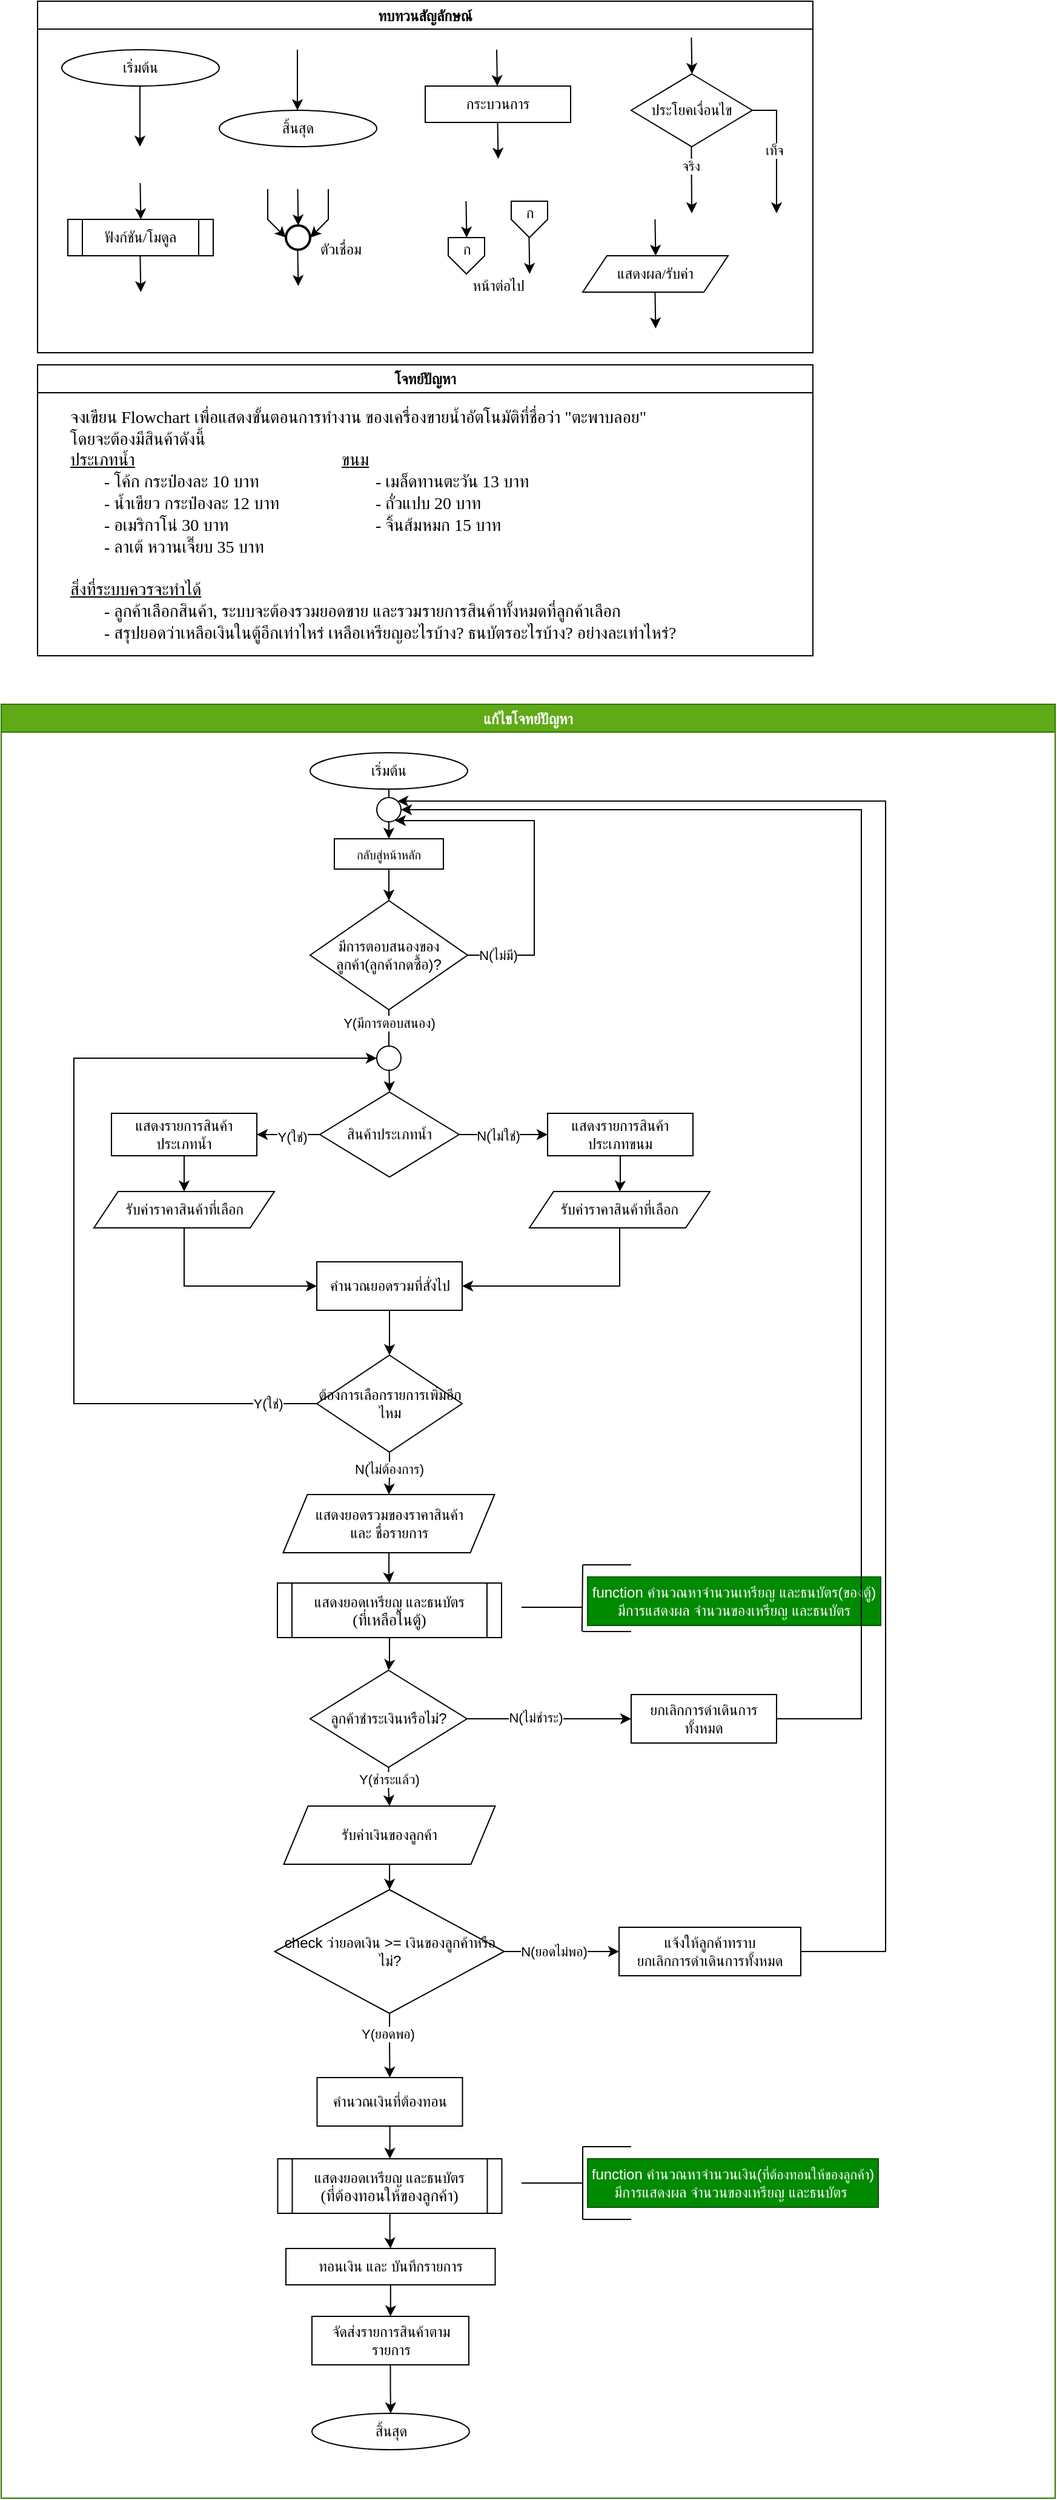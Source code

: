 <mxfile version="27.2.0">
  <diagram id="C5RBs43oDa-KdzZeNtuy" name="Page-1">
    <mxGraphModel dx="2060" dy="683" grid="1" gridSize="10" guides="1" tooltips="1" connect="1" arrows="1" fold="1" page="1" pageScale="1" pageWidth="827" pageHeight="1169" math="0" shadow="0">
      <root>
        <mxCell id="WIyWlLk6GJQsqaUBKTNV-0" />
        <mxCell id="WIyWlLk6GJQsqaUBKTNV-1" parent="WIyWlLk6GJQsqaUBKTNV-0" />
        <mxCell id="M7CGMbNuYNeq0SnUNNgH-6" value="ทบทวนสัญลักษณ์" style="swimlane;fontFamily=Sarabun;fontSource=https%3A%2F%2Ffonts.googleapis.com%2Fcss%3Ffamily%3DSarabun;" parent="WIyWlLk6GJQsqaUBKTNV-1" vertex="1">
          <mxGeometry x="-720" y="20" width="640" height="290" as="geometry" />
        </mxCell>
        <mxCell id="M7CGMbNuYNeq0SnUNNgH-2" value="&lt;font data-font-src=&quot;https://fonts.googleapis.com/css?family=Sarabun&quot; face=&quot;Sarabun&quot;&gt;เริ่มต้น&lt;/font&gt;" style="ellipse;whiteSpace=wrap;html=1;" parent="M7CGMbNuYNeq0SnUNNgH-6" vertex="1">
          <mxGeometry x="20" y="40" width="130" height="30" as="geometry" />
        </mxCell>
        <mxCell id="M7CGMbNuYNeq0SnUNNgH-5" value="" style="endArrow=classic;html=1;rounded=0;" parent="M7CGMbNuYNeq0SnUNNgH-6" edge="1">
          <mxGeometry width="50" height="50" relative="1" as="geometry">
            <mxPoint x="84.5" y="70" as="sourcePoint" />
            <mxPoint x="84.5" y="120" as="targetPoint" />
          </mxGeometry>
        </mxCell>
        <mxCell id="M7CGMbNuYNeq0SnUNNgH-3" value="&lt;font face=&quot;Sarabun&quot;&gt;สิ้นสุด&lt;/font&gt;" style="ellipse;whiteSpace=wrap;html=1;" parent="M7CGMbNuYNeq0SnUNNgH-6" vertex="1">
          <mxGeometry x="150" y="90" width="130" height="30" as="geometry" />
        </mxCell>
        <mxCell id="M7CGMbNuYNeq0SnUNNgH-4" value="" style="endArrow=classic;html=1;rounded=0;" parent="M7CGMbNuYNeq0SnUNNgH-6" edge="1">
          <mxGeometry width="50" height="50" relative="1" as="geometry">
            <mxPoint x="214.5" y="40" as="sourcePoint" />
            <mxPoint x="214.5" y="90" as="targetPoint" />
          </mxGeometry>
        </mxCell>
        <mxCell id="mvioNwK95yMqdUQ73LqQ-0" value="กระบวนการ" style="rounded=0;whiteSpace=wrap;html=1;fontFamily=Sarabun;fontSource=https%3A%2F%2Ffonts.googleapis.com%2Fcss%3Ffamily%3DSarabun;" parent="M7CGMbNuYNeq0SnUNNgH-6" vertex="1">
          <mxGeometry x="320" y="70" width="120" height="30" as="geometry" />
        </mxCell>
        <mxCell id="mvioNwK95yMqdUQ73LqQ-1" value="" style="endArrow=classic;html=1;rounded=0;" parent="M7CGMbNuYNeq0SnUNNgH-6" edge="1">
          <mxGeometry width="50" height="50" relative="1" as="geometry">
            <mxPoint x="379" y="40" as="sourcePoint" />
            <mxPoint x="379.5" y="70" as="targetPoint" />
          </mxGeometry>
        </mxCell>
        <mxCell id="mvioNwK95yMqdUQ73LqQ-2" value="" style="endArrow=classic;html=1;rounded=0;" parent="M7CGMbNuYNeq0SnUNNgH-6" edge="1">
          <mxGeometry width="50" height="50" relative="1" as="geometry">
            <mxPoint x="379.75" y="100" as="sourcePoint" />
            <mxPoint x="380.25" y="130" as="targetPoint" />
          </mxGeometry>
        </mxCell>
        <mxCell id="mvioNwK95yMqdUQ73LqQ-3" value="ประโยคเงื่อนไข" style="rhombus;whiteSpace=wrap;html=1;fontFamily=Sarabun;fontSource=https%3A%2F%2Ffonts.googleapis.com%2Fcss%3Ffamily%3DSarabun;" parent="M7CGMbNuYNeq0SnUNNgH-6" vertex="1">
          <mxGeometry x="490" y="60" width="100" height="60" as="geometry" />
        </mxCell>
        <mxCell id="mvioNwK95yMqdUQ73LqQ-4" value="" style="endArrow=classic;html=1;rounded=0;" parent="M7CGMbNuYNeq0SnUNNgH-6" edge="1">
          <mxGeometry width="50" height="50" relative="1" as="geometry">
            <mxPoint x="539.71" y="30" as="sourcePoint" />
            <mxPoint x="540.21" y="60" as="targetPoint" />
          </mxGeometry>
        </mxCell>
        <mxCell id="mvioNwK95yMqdUQ73LqQ-5" value="" style="endArrow=classic;html=1;rounded=0;" parent="M7CGMbNuYNeq0SnUNNgH-6" edge="1">
          <mxGeometry width="50" height="50" relative="1" as="geometry">
            <mxPoint x="539.71" y="120" as="sourcePoint" />
            <mxPoint x="540" y="175" as="targetPoint" />
          </mxGeometry>
        </mxCell>
        <mxCell id="mvioNwK95yMqdUQ73LqQ-7" value="จริง" style="edgeLabel;html=1;align=center;verticalAlign=middle;resizable=0;points=[];fontFamily=Sarabun;fontSource=https%3A%2F%2Ffonts.googleapis.com%2Fcss%3Ffamily%3DSarabun;" parent="mvioNwK95yMqdUQ73LqQ-5" vertex="1" connectable="0">
          <mxGeometry x="-0.414" y="-1" relative="1" as="geometry">
            <mxPoint as="offset" />
          </mxGeometry>
        </mxCell>
        <mxCell id="mvioNwK95yMqdUQ73LqQ-6" value="" style="endArrow=classic;html=1;rounded=0;exitX=1;exitY=0.5;exitDx=0;exitDy=0;" parent="M7CGMbNuYNeq0SnUNNgH-6" source="mvioNwK95yMqdUQ73LqQ-3" edge="1">
          <mxGeometry width="50" height="50" relative="1" as="geometry">
            <mxPoint x="620" y="95" as="sourcePoint" />
            <mxPoint x="610" y="175" as="targetPoint" />
            <Array as="points">
              <mxPoint x="610" y="90" />
            </Array>
          </mxGeometry>
        </mxCell>
        <mxCell id="mvioNwK95yMqdUQ73LqQ-8" value="&lt;font data-font-src=&quot;https://fonts.googleapis.com/css?family=Sarabun&quot; face=&quot;Sarabun&quot;&gt;เท็จ&lt;/font&gt;" style="edgeLabel;html=1;align=center;verticalAlign=middle;resizable=0;points=[];" parent="mvioNwK95yMqdUQ73LqQ-6" vertex="1" connectable="0">
          <mxGeometry x="-0.002" y="-2" relative="1" as="geometry">
            <mxPoint as="offset" />
          </mxGeometry>
        </mxCell>
        <mxCell id="mvioNwK95yMqdUQ73LqQ-9" value="&lt;font data-font-src=&quot;https://fonts.googleapis.com/css?family=Sarabun&quot; face=&quot;Sarabun&quot;&gt;ฟังก์ชัน/โมดูล&lt;/font&gt;" style="shape=process;whiteSpace=wrap;html=1;backgroundOutline=1;" parent="M7CGMbNuYNeq0SnUNNgH-6" vertex="1">
          <mxGeometry x="25" y="180" width="120" height="30" as="geometry" />
        </mxCell>
        <mxCell id="mvioNwK95yMqdUQ73LqQ-11" value="" style="endArrow=classic;html=1;rounded=0;" parent="M7CGMbNuYNeq0SnUNNgH-6" edge="1">
          <mxGeometry width="50" height="50" relative="1" as="geometry">
            <mxPoint x="84.71" y="150" as="sourcePoint" />
            <mxPoint x="85.21" y="180" as="targetPoint" />
          </mxGeometry>
        </mxCell>
        <mxCell id="mvioNwK95yMqdUQ73LqQ-12" value="" style="endArrow=classic;html=1;rounded=0;" parent="M7CGMbNuYNeq0SnUNNgH-6" edge="1">
          <mxGeometry width="50" height="50" relative="1" as="geometry">
            <mxPoint x="84.71" y="210" as="sourcePoint" />
            <mxPoint x="85.21" y="240" as="targetPoint" />
          </mxGeometry>
        </mxCell>
        <mxCell id="mvioNwK95yMqdUQ73LqQ-13" value="" style="strokeWidth=2;html=1;shape=mxgraph.flowchart.start_2;whiteSpace=wrap;" parent="M7CGMbNuYNeq0SnUNNgH-6" vertex="1">
          <mxGeometry x="205" y="185" width="20" height="20" as="geometry" />
        </mxCell>
        <mxCell id="mvioNwK95yMqdUQ73LqQ-16" value="" style="endArrow=classic;html=1;rounded=0;" parent="M7CGMbNuYNeq0SnUNNgH-6" edge="1">
          <mxGeometry width="50" height="50" relative="1" as="geometry">
            <mxPoint x="214.71" y="155" as="sourcePoint" />
            <mxPoint x="215.21" y="185" as="targetPoint" />
          </mxGeometry>
        </mxCell>
        <mxCell id="mvioNwK95yMqdUQ73LqQ-17" value="" style="endArrow=classic;html=1;rounded=0;entryX=0;entryY=0.5;entryDx=0;entryDy=0;entryPerimeter=0;" parent="M7CGMbNuYNeq0SnUNNgH-6" target="mvioNwK95yMqdUQ73LqQ-13" edge="1">
          <mxGeometry width="50" height="50" relative="1" as="geometry">
            <mxPoint x="190.0" y="155" as="sourcePoint" />
            <mxPoint x="190.5" y="185" as="targetPoint" />
            <Array as="points">
              <mxPoint x="190" y="180" />
            </Array>
          </mxGeometry>
        </mxCell>
        <mxCell id="mvioNwK95yMqdUQ73LqQ-18" value="" style="endArrow=classic;html=1;rounded=0;entryX=1;entryY=0.5;entryDx=0;entryDy=0;entryPerimeter=0;" parent="M7CGMbNuYNeq0SnUNNgH-6" target="mvioNwK95yMqdUQ73LqQ-13" edge="1">
          <mxGeometry width="50" height="50" relative="1" as="geometry">
            <mxPoint x="240.0" y="155" as="sourcePoint" />
            <mxPoint x="240.5" y="185" as="targetPoint" />
            <Array as="points">
              <mxPoint x="240" y="180" />
            </Array>
          </mxGeometry>
        </mxCell>
        <mxCell id="mvioNwK95yMqdUQ73LqQ-19" value="" style="endArrow=classic;html=1;rounded=0;" parent="M7CGMbNuYNeq0SnUNNgH-6" edge="1">
          <mxGeometry width="50" height="50" relative="1" as="geometry">
            <mxPoint x="214.71" y="205" as="sourcePoint" />
            <mxPoint x="215.21" y="235" as="targetPoint" />
          </mxGeometry>
        </mxCell>
        <mxCell id="mvioNwK95yMqdUQ73LqQ-20" value="&lt;font data-font-src=&quot;https://fonts.googleapis.com/css?family=Sarabun&quot; face=&quot;Sarabun&quot;&gt;ตัวเชื่อม&lt;/font&gt;" style="text;html=1;align=center;verticalAlign=middle;resizable=0;points=[];autosize=1;strokeColor=none;fillColor=none;" parent="M7CGMbNuYNeq0SnUNNgH-6" vertex="1">
          <mxGeometry x="220" y="190" width="60" height="30" as="geometry" />
        </mxCell>
        <mxCell id="mvioNwK95yMqdUQ73LqQ-25" value="" style="endArrow=classic;html=1;rounded=0;" parent="M7CGMbNuYNeq0SnUNNgH-6" edge="1">
          <mxGeometry width="50" height="50" relative="1" as="geometry">
            <mxPoint x="353.71" y="165" as="sourcePoint" />
            <mxPoint x="354.21" y="195" as="targetPoint" />
          </mxGeometry>
        </mxCell>
        <mxCell id="mvioNwK95yMqdUQ73LqQ-21" value="" style="verticalLabelPosition=bottom;verticalAlign=top;html=1;shape=offPageConnector;rounded=0;size=0.5;" parent="M7CGMbNuYNeq0SnUNNgH-6" vertex="1">
          <mxGeometry x="339" y="195" width="30" height="30" as="geometry" />
        </mxCell>
        <mxCell id="mvioNwK95yMqdUQ73LqQ-26" value="" style="endArrow=classic;html=1;rounded=0;" parent="M7CGMbNuYNeq0SnUNNgH-6" edge="1">
          <mxGeometry width="50" height="50" relative="1" as="geometry">
            <mxPoint x="405.71" y="195" as="sourcePoint" />
            <mxPoint x="406.21" y="225" as="targetPoint" />
          </mxGeometry>
        </mxCell>
        <mxCell id="mvioNwK95yMqdUQ73LqQ-27" value="" style="verticalLabelPosition=bottom;verticalAlign=top;html=1;shape=offPageConnector;rounded=0;size=0.5;" parent="M7CGMbNuYNeq0SnUNNgH-6" vertex="1">
          <mxGeometry x="391" y="165" width="30" height="30" as="geometry" />
        </mxCell>
        <mxCell id="mvioNwK95yMqdUQ73LqQ-28" value="หน้าต่อไป" style="text;html=1;align=center;verticalAlign=middle;resizable=0;points=[];autosize=1;strokeColor=none;fillColor=none;fontFamily=Sarabun;fontSource=https%3A%2F%2Ffonts.googleapis.com%2Fcss%3Ffamily%3DSarabun;" parent="M7CGMbNuYNeq0SnUNNgH-6" vertex="1">
          <mxGeometry x="345" y="220" width="70" height="30" as="geometry" />
        </mxCell>
        <mxCell id="mvioNwK95yMqdUQ73LqQ-29" value="ก" style="text;html=1;align=center;verticalAlign=middle;resizable=0;points=[];autosize=1;strokeColor=none;fillColor=none;fontFamily=Sarabun;fontSource=https%3A%2F%2Ffonts.googleapis.com%2Fcss%3Ffamily%3DSarabun;" parent="M7CGMbNuYNeq0SnUNNgH-6" vertex="1">
          <mxGeometry x="339" y="190" width="30" height="30" as="geometry" />
        </mxCell>
        <mxCell id="mvioNwK95yMqdUQ73LqQ-30" value="ก" style="text;html=1;align=center;verticalAlign=middle;resizable=0;points=[];autosize=1;strokeColor=none;fillColor=none;fontFamily=Sarabun;fontSource=https%3A%2F%2Ffonts.googleapis.com%2Fcss%3Ffamily%3DSarabun;" parent="M7CGMbNuYNeq0SnUNNgH-6" vertex="1">
          <mxGeometry x="391" y="160" width="30" height="30" as="geometry" />
        </mxCell>
        <mxCell id="mvioNwK95yMqdUQ73LqQ-32" value="แสดงผล/รับค่า" style="shape=parallelogram;perimeter=parallelogramPerimeter;whiteSpace=wrap;html=1;fixedSize=1;fontFamily=Sarabun;fontSource=https%3A%2F%2Ffonts.googleapis.com%2Fcss%3Ffamily%3DSarabun;" parent="M7CGMbNuYNeq0SnUNNgH-6" vertex="1">
          <mxGeometry x="450" y="210" width="120" height="30" as="geometry" />
        </mxCell>
        <mxCell id="mvioNwK95yMqdUQ73LqQ-33" value="" style="endArrow=classic;html=1;rounded=0;" parent="M7CGMbNuYNeq0SnUNNgH-6" edge="1">
          <mxGeometry width="50" height="50" relative="1" as="geometry">
            <mxPoint x="509.71" y="180" as="sourcePoint" />
            <mxPoint x="510.21" y="210" as="targetPoint" />
          </mxGeometry>
        </mxCell>
        <mxCell id="mvioNwK95yMqdUQ73LqQ-34" value="" style="endArrow=classic;html=1;rounded=0;" parent="M7CGMbNuYNeq0SnUNNgH-6" edge="1">
          <mxGeometry width="50" height="50" relative="1" as="geometry">
            <mxPoint x="509.71" y="240" as="sourcePoint" />
            <mxPoint x="510.21" y="270" as="targetPoint" />
          </mxGeometry>
        </mxCell>
        <mxCell id="mvioNwK95yMqdUQ73LqQ-36" value="แก้ไขโจทย์ปัญหา" style="swimlane;fontFamily=Sarabun;fontSource=https%3A%2F%2Ffonts.googleapis.com%2Fcss%3Ffamily%3DSarabun;fillColor=#60a917;fontColor=#ffffff;strokeColor=#2D7600;" parent="WIyWlLk6GJQsqaUBKTNV-1" vertex="1">
          <mxGeometry x="-750" y="600" width="870" height="1480" as="geometry" />
        </mxCell>
        <mxCell id="K2V_airpF5OzPuWJYtam-1" value="" style="edgeStyle=orthogonalEdgeStyle;rounded=0;orthogonalLoop=1;jettySize=auto;html=1;" edge="1" parent="mvioNwK95yMqdUQ73LqQ-36" source="mvioNwK95yMqdUQ73LqQ-35" target="K2V_airpF5OzPuWJYtam-0">
          <mxGeometry relative="1" as="geometry" />
        </mxCell>
        <mxCell id="mvioNwK95yMqdUQ73LqQ-35" value="&lt;font data-font-src=&quot;https://fonts.googleapis.com/css?family=Sarabun&quot; face=&quot;Sarabun&quot;&gt;เริ่มต้น&lt;/font&gt;" style="ellipse;whiteSpace=wrap;html=1;" parent="mvioNwK95yMqdUQ73LqQ-36" vertex="1">
          <mxGeometry x="255" y="40" width="130" height="30" as="geometry" />
        </mxCell>
        <mxCell id="mvioNwK95yMqdUQ73LqQ-69" value="&lt;font face=&quot;Sarabun&quot;&gt;สิ้นสุด&lt;/font&gt;" style="ellipse;whiteSpace=wrap;html=1;" parent="mvioNwK95yMqdUQ73LqQ-36" vertex="1">
          <mxGeometry x="256.5" y="1410" width="130" height="30" as="geometry" />
        </mxCell>
        <mxCell id="K2V_airpF5OzPuWJYtam-5" value="" style="edgeStyle=orthogonalEdgeStyle;rounded=0;orthogonalLoop=1;jettySize=auto;html=1;" edge="1" parent="mvioNwK95yMqdUQ73LqQ-36" source="K2V_airpF5OzPuWJYtam-0" target="K2V_airpF5OzPuWJYtam-4">
          <mxGeometry relative="1" as="geometry" />
        </mxCell>
        <mxCell id="K2V_airpF5OzPuWJYtam-0" value="&lt;font size=&quot;1&quot;&gt;กลับสู่หน้าหลัก&lt;/font&gt;" style="whiteSpace=wrap;html=1;" vertex="1" parent="mvioNwK95yMqdUQ73LqQ-36">
          <mxGeometry x="275" y="111" width="90" height="25" as="geometry" />
        </mxCell>
        <mxCell id="K2V_airpF5OzPuWJYtam-2" value="" style="ellipse;whiteSpace=wrap;html=1;aspect=fixed;" vertex="1" parent="mvioNwK95yMqdUQ73LqQ-36">
          <mxGeometry x="310" y="77" width="20" height="20" as="geometry" />
        </mxCell>
        <mxCell id="K2V_airpF5OzPuWJYtam-6" style="edgeStyle=orthogonalEdgeStyle;rounded=0;orthogonalLoop=1;jettySize=auto;html=1;entryX=0.75;entryY=0.95;entryDx=0;entryDy=0;entryPerimeter=0;" edge="1" parent="mvioNwK95yMqdUQ73LqQ-36" source="K2V_airpF5OzPuWJYtam-4" target="K2V_airpF5OzPuWJYtam-2">
          <mxGeometry relative="1" as="geometry">
            <mxPoint x="330" y="90" as="targetPoint" />
            <Array as="points">
              <mxPoint x="440" y="207" />
              <mxPoint x="440" y="96" />
            </Array>
          </mxGeometry>
        </mxCell>
        <mxCell id="K2V_airpF5OzPuWJYtam-7" value="N(ไม่มี)" style="edgeLabel;html=1;align=center;verticalAlign=middle;resizable=0;points=[];" vertex="1" connectable="0" parent="K2V_airpF5OzPuWJYtam-6">
          <mxGeometry x="-0.853" relative="1" as="geometry">
            <mxPoint x="4" as="offset" />
          </mxGeometry>
        </mxCell>
        <mxCell id="K2V_airpF5OzPuWJYtam-9" value="" style="edgeStyle=orthogonalEdgeStyle;rounded=0;orthogonalLoop=1;jettySize=auto;html=1;" edge="1" parent="mvioNwK95yMqdUQ73LqQ-36" source="K2V_airpF5OzPuWJYtam-4" target="K2V_airpF5OzPuWJYtam-8">
          <mxGeometry relative="1" as="geometry" />
        </mxCell>
        <mxCell id="K2V_airpF5OzPuWJYtam-11" value="Y(มีการตอบสนอง)" style="edgeLabel;html=1;align=center;verticalAlign=middle;resizable=0;points=[];" vertex="1" connectable="0" parent="K2V_airpF5OzPuWJYtam-9">
          <mxGeometry x="-0.683" relative="1" as="geometry">
            <mxPoint as="offset" />
          </mxGeometry>
        </mxCell>
        <mxCell id="K2V_airpF5OzPuWJYtam-4" value="มีการตอบสนองของลูกค้า(ลูกค้ากดซื้อ)?" style="rhombus;whiteSpace=wrap;html=1;" vertex="1" parent="mvioNwK95yMqdUQ73LqQ-36">
          <mxGeometry x="255" y="162" width="130" height="90" as="geometry" />
        </mxCell>
        <mxCell id="K2V_airpF5OzPuWJYtam-13" value="" style="edgeStyle=orthogonalEdgeStyle;rounded=0;orthogonalLoop=1;jettySize=auto;html=1;" edge="1" parent="mvioNwK95yMqdUQ73LqQ-36" source="K2V_airpF5OzPuWJYtam-8" target="K2V_airpF5OzPuWJYtam-12">
          <mxGeometry relative="1" as="geometry" />
        </mxCell>
        <mxCell id="K2V_airpF5OzPuWJYtam-14" value="N(ไม่ใช่)" style="edgeLabel;html=1;align=center;verticalAlign=middle;resizable=0;points=[];" vertex="1" connectable="0" parent="K2V_airpF5OzPuWJYtam-13">
          <mxGeometry x="-0.125" y="-1" relative="1" as="geometry">
            <mxPoint as="offset" />
          </mxGeometry>
        </mxCell>
        <mxCell id="K2V_airpF5OzPuWJYtam-16" value="" style="edgeStyle=orthogonalEdgeStyle;rounded=0;orthogonalLoop=1;jettySize=auto;html=1;" edge="1" parent="mvioNwK95yMqdUQ73LqQ-36" source="K2V_airpF5OzPuWJYtam-8" target="K2V_airpF5OzPuWJYtam-15">
          <mxGeometry relative="1" as="geometry" />
        </mxCell>
        <mxCell id="K2V_airpF5OzPuWJYtam-17" value="Y(ใช่)" style="edgeLabel;html=1;align=center;verticalAlign=middle;resizable=0;points=[];" vertex="1" connectable="0" parent="K2V_airpF5OzPuWJYtam-16">
          <mxGeometry x="-0.095" y="2" relative="1" as="geometry">
            <mxPoint as="offset" />
          </mxGeometry>
        </mxCell>
        <mxCell id="K2V_airpF5OzPuWJYtam-8" value="สินค้าประเภทน้ำ" style="rhombus;whiteSpace=wrap;html=1;" vertex="1" parent="mvioNwK95yMqdUQ73LqQ-36">
          <mxGeometry x="263" y="320" width="115" height="70" as="geometry" />
        </mxCell>
        <mxCell id="K2V_airpF5OzPuWJYtam-10" value="" style="ellipse;whiteSpace=wrap;html=1;aspect=fixed;" vertex="1" parent="mvioNwK95yMqdUQ73LqQ-36">
          <mxGeometry x="310" y="282" width="20" height="20" as="geometry" />
        </mxCell>
        <mxCell id="K2V_airpF5OzPuWJYtam-19" value="" style="edgeStyle=orthogonalEdgeStyle;rounded=0;orthogonalLoop=1;jettySize=auto;html=1;" edge="1" parent="mvioNwK95yMqdUQ73LqQ-36" source="K2V_airpF5OzPuWJYtam-12" target="K2V_airpF5OzPuWJYtam-18">
          <mxGeometry relative="1" as="geometry" />
        </mxCell>
        <mxCell id="K2V_airpF5OzPuWJYtam-12" value="แสดงรายการสินค้า&lt;div&gt;ประเภทขนม&lt;/div&gt;" style="whiteSpace=wrap;html=1;" vertex="1" parent="mvioNwK95yMqdUQ73LqQ-36">
          <mxGeometry x="451" y="337.5" width="120" height="35" as="geometry" />
        </mxCell>
        <mxCell id="K2V_airpF5OzPuWJYtam-21" value="" style="edgeStyle=orthogonalEdgeStyle;rounded=0;orthogonalLoop=1;jettySize=auto;html=1;" edge="1" parent="mvioNwK95yMqdUQ73LqQ-36" source="K2V_airpF5OzPuWJYtam-15" target="K2V_airpF5OzPuWJYtam-20">
          <mxGeometry relative="1" as="geometry" />
        </mxCell>
        <mxCell id="K2V_airpF5OzPuWJYtam-15" value="แสดงรายการสินค้า&lt;div&gt;ประเภทน้ำ&lt;/div&gt;" style="whiteSpace=wrap;html=1;" vertex="1" parent="mvioNwK95yMqdUQ73LqQ-36">
          <mxGeometry x="91" y="337.5" width="120" height="35" as="geometry" />
        </mxCell>
        <mxCell id="K2V_airpF5OzPuWJYtam-24" style="edgeStyle=orthogonalEdgeStyle;rounded=0;orthogonalLoop=1;jettySize=auto;html=1;entryX=1;entryY=0.5;entryDx=0;entryDy=0;" edge="1" parent="mvioNwK95yMqdUQ73LqQ-36" source="K2V_airpF5OzPuWJYtam-18" target="K2V_airpF5OzPuWJYtam-22">
          <mxGeometry relative="1" as="geometry">
            <Array as="points">
              <mxPoint x="511" y="480" />
            </Array>
          </mxGeometry>
        </mxCell>
        <mxCell id="K2V_airpF5OzPuWJYtam-18" value="รับค่าราคาสินค้าที่เลือก" style="shape=parallelogram;perimeter=parallelogramPerimeter;whiteSpace=wrap;html=1;fixedSize=1;" vertex="1" parent="mvioNwK95yMqdUQ73LqQ-36">
          <mxGeometry x="436" y="402" width="149" height="30" as="geometry" />
        </mxCell>
        <mxCell id="K2V_airpF5OzPuWJYtam-23" style="edgeStyle=orthogonalEdgeStyle;rounded=0;orthogonalLoop=1;jettySize=auto;html=1;entryX=0;entryY=0.5;entryDx=0;entryDy=0;" edge="1" parent="mvioNwK95yMqdUQ73LqQ-36" source="K2V_airpF5OzPuWJYtam-20" target="K2V_airpF5OzPuWJYtam-22">
          <mxGeometry relative="1" as="geometry">
            <Array as="points">
              <mxPoint x="151" y="480" />
            </Array>
          </mxGeometry>
        </mxCell>
        <mxCell id="K2V_airpF5OzPuWJYtam-20" value="รับค่าราคาสินค้าที่เลือก" style="shape=parallelogram;perimeter=parallelogramPerimeter;whiteSpace=wrap;html=1;fixedSize=1;" vertex="1" parent="mvioNwK95yMqdUQ73LqQ-36">
          <mxGeometry x="76.5" y="402" width="149" height="30" as="geometry" />
        </mxCell>
        <mxCell id="K2V_airpF5OzPuWJYtam-26" value="" style="edgeStyle=orthogonalEdgeStyle;rounded=0;orthogonalLoop=1;jettySize=auto;html=1;" edge="1" parent="mvioNwK95yMqdUQ73LqQ-36" source="K2V_airpF5OzPuWJYtam-22" target="K2V_airpF5OzPuWJYtam-25">
          <mxGeometry relative="1" as="geometry" />
        </mxCell>
        <mxCell id="K2V_airpF5OzPuWJYtam-22" value="คำนวณยอดรวมที่สั่งไป" style="rounded=0;whiteSpace=wrap;html=1;" vertex="1" parent="mvioNwK95yMqdUQ73LqQ-36">
          <mxGeometry x="260.5" y="460" width="120" height="40" as="geometry" />
        </mxCell>
        <mxCell id="K2V_airpF5OzPuWJYtam-27" style="edgeStyle=orthogonalEdgeStyle;rounded=0;orthogonalLoop=1;jettySize=auto;html=1;entryX=1;entryY=0.5;entryDx=0;entryDy=0;exitX=0;exitY=0.5;exitDx=0;exitDy=0;" edge="1" parent="mvioNwK95yMqdUQ73LqQ-36" source="K2V_airpF5OzPuWJYtam-25">
          <mxGeometry relative="1" as="geometry">
            <mxPoint x="300.5" y="537" as="sourcePoint" />
            <mxPoint x="310" y="292" as="targetPoint" />
            <Array as="points">
              <mxPoint x="60" y="577" />
              <mxPoint x="60" y="292" />
            </Array>
          </mxGeometry>
        </mxCell>
        <mxCell id="K2V_airpF5OzPuWJYtam-29" value="Y(ใช่)" style="edgeLabel;html=1;align=center;verticalAlign=middle;resizable=0;points=[];" vertex="1" connectable="0" parent="K2V_airpF5OzPuWJYtam-27">
          <mxGeometry x="-0.889" y="3" relative="1" as="geometry">
            <mxPoint y="-3" as="offset" />
          </mxGeometry>
        </mxCell>
        <mxCell id="K2V_airpF5OzPuWJYtam-31" value="" style="edgeStyle=orthogonalEdgeStyle;rounded=0;orthogonalLoop=1;jettySize=auto;html=1;" edge="1" parent="mvioNwK95yMqdUQ73LqQ-36" source="K2V_airpF5OzPuWJYtam-25" target="K2V_airpF5OzPuWJYtam-30">
          <mxGeometry relative="1" as="geometry" />
        </mxCell>
        <mxCell id="K2V_airpF5OzPuWJYtam-32" value="N(ไม่ต้องการ)" style="edgeLabel;html=1;align=center;verticalAlign=middle;resizable=0;points=[];" vertex="1" connectable="0" parent="K2V_airpF5OzPuWJYtam-31">
          <mxGeometry x="-0.202" y="-1" relative="1" as="geometry">
            <mxPoint as="offset" />
          </mxGeometry>
        </mxCell>
        <mxCell id="K2V_airpF5OzPuWJYtam-25" value="ต้องการเลือกรายการเพิ่มอีกไหม" style="rhombus;whiteSpace=wrap;html=1;rounded=0;" vertex="1" parent="mvioNwK95yMqdUQ73LqQ-36">
          <mxGeometry x="260.5" y="537" width="120" height="80" as="geometry" />
        </mxCell>
        <mxCell id="K2V_airpF5OzPuWJYtam-34" value="" style="edgeStyle=orthogonalEdgeStyle;rounded=0;orthogonalLoop=1;jettySize=auto;html=1;" edge="1" parent="mvioNwK95yMqdUQ73LqQ-36" source="K2V_airpF5OzPuWJYtam-30" target="K2V_airpF5OzPuWJYtam-33">
          <mxGeometry relative="1" as="geometry" />
        </mxCell>
        <mxCell id="K2V_airpF5OzPuWJYtam-30" value="แสดงยอดรวมของราคาสินค้า&lt;div&gt;และ ชื่อรายการ&lt;/div&gt;" style="shape=parallelogram;perimeter=parallelogramPerimeter;whiteSpace=wrap;html=1;fixedSize=1;" vertex="1" parent="mvioNwK95yMqdUQ73LqQ-36">
          <mxGeometry x="232.75" y="652" width="174.5" height="48" as="geometry" />
        </mxCell>
        <mxCell id="K2V_airpF5OzPuWJYtam-41" value="" style="edgeStyle=orthogonalEdgeStyle;rounded=0;orthogonalLoop=1;jettySize=auto;html=1;" edge="1" parent="mvioNwK95yMqdUQ73LqQ-36" source="K2V_airpF5OzPuWJYtam-33" target="K2V_airpF5OzPuWJYtam-40">
          <mxGeometry relative="1" as="geometry" />
        </mxCell>
        <mxCell id="K2V_airpF5OzPuWJYtam-33" value="แสดงยอด&lt;span style=&quot;font-family: Sarabun; text-align: left; text-wrap-mode: nowrap;&quot;&gt;&lt;font&gt;เหรียญ และธนบัตร&lt;/font&gt;&lt;/span&gt;&lt;div&gt;&lt;span style=&quot;font-family: Sarabun; text-align: left; text-wrap-mode: nowrap;&quot;&gt;&lt;font style=&quot;font-size: 13px;&quot;&gt;(&lt;/font&gt;&lt;/span&gt;&lt;span style=&quot;font-size: 13px; font-family: Sarabun; text-align: left; text-wrap-mode: nowrap; background-color: transparent; color: light-dark(rgb(0, 0, 0), rgb(255, 255, 255));&quot;&gt;ที่เหลือในตู้)&lt;/span&gt;&lt;/div&gt;" style="shape=process;whiteSpace=wrap;html=1;backgroundOutline=1;size=0.065;" vertex="1" parent="mvioNwK95yMqdUQ73LqQ-36">
          <mxGeometry x="228" y="725" width="185" height="45" as="geometry" />
        </mxCell>
        <mxCell id="K2V_airpF5OzPuWJYtam-37" value="" style="endArrow=none;html=1;rounded=0;" edge="1" parent="mvioNwK95yMqdUQ73LqQ-36">
          <mxGeometry width="50" height="50" relative="1" as="geometry">
            <mxPoint x="520" y="710" as="sourcePoint" />
            <mxPoint x="480" y="710" as="targetPoint" />
          </mxGeometry>
        </mxCell>
        <mxCell id="K2V_airpF5OzPuWJYtam-38" value="" style="endArrow=none;html=1;rounded=0;" edge="1" parent="mvioNwK95yMqdUQ73LqQ-36">
          <mxGeometry width="50" height="50" relative="1" as="geometry">
            <mxPoint x="520" y="765" as="sourcePoint" />
            <mxPoint x="480" y="765" as="targetPoint" />
          </mxGeometry>
        </mxCell>
        <mxCell id="K2V_airpF5OzPuWJYtam-39" value="function คำนวณหาจำนวนเหรียญ และธนบัตร(ของตู้)&lt;div&gt;มีการแสดงผล จำนวนของเหรียญ และธนบัตร&lt;/div&gt;" style="text;html=1;align=center;verticalAlign=middle;whiteSpace=wrap;rounded=0;fillColor=#008a00;fontColor=#ffffff;strokeColor=#005700;" vertex="1" parent="mvioNwK95yMqdUQ73LqQ-36">
          <mxGeometry x="484" y="720" width="242" height="40" as="geometry" />
        </mxCell>
        <mxCell id="K2V_airpF5OzPuWJYtam-45" value="" style="edgeStyle=orthogonalEdgeStyle;rounded=0;orthogonalLoop=1;jettySize=auto;html=1;" edge="1" parent="mvioNwK95yMqdUQ73LqQ-36" source="K2V_airpF5OzPuWJYtam-40" target="K2V_airpF5OzPuWJYtam-44">
          <mxGeometry relative="1" as="geometry" />
        </mxCell>
        <mxCell id="K2V_airpF5OzPuWJYtam-60" value="Y(ชำระแล้ว)" style="edgeLabel;html=1;align=center;verticalAlign=middle;resizable=0;points=[];" vertex="1" connectable="0" parent="K2V_airpF5OzPuWJYtam-45">
          <mxGeometry x="-0.39" relative="1" as="geometry">
            <mxPoint as="offset" />
          </mxGeometry>
        </mxCell>
        <mxCell id="K2V_airpF5OzPuWJYtam-54" style="edgeStyle=orthogonalEdgeStyle;rounded=0;orthogonalLoop=1;jettySize=auto;html=1;entryX=0;entryY=0.5;entryDx=0;entryDy=0;" edge="1" parent="mvioNwK95yMqdUQ73LqQ-36" source="K2V_airpF5OzPuWJYtam-40" target="K2V_airpF5OzPuWJYtam-51">
          <mxGeometry relative="1" as="geometry" />
        </mxCell>
        <mxCell id="K2V_airpF5OzPuWJYtam-56" value="N(ไม่ชำระ)" style="edgeLabel;html=1;align=center;verticalAlign=middle;resizable=0;points=[];" vertex="1" connectable="0" parent="K2V_airpF5OzPuWJYtam-54">
          <mxGeometry x="-0.547" y="1" relative="1" as="geometry">
            <mxPoint x="26" as="offset" />
          </mxGeometry>
        </mxCell>
        <mxCell id="K2V_airpF5OzPuWJYtam-40" value="ลูกค้าชำระเงินหรือไม่?" style="rhombus;whiteSpace=wrap;html=1;" vertex="1" parent="mvioNwK95yMqdUQ73LqQ-36">
          <mxGeometry x="255" y="797" width="129.5" height="80" as="geometry" />
        </mxCell>
        <mxCell id="K2V_airpF5OzPuWJYtam-36" value="" style="endArrow=none;html=1;rounded=0;" edge="1" parent="mvioNwK95yMqdUQ73LqQ-36">
          <mxGeometry width="50" height="50" relative="1" as="geometry">
            <mxPoint x="479.43" y="765" as="sourcePoint" />
            <mxPoint x="480" y="710" as="targetPoint" />
          </mxGeometry>
        </mxCell>
        <mxCell id="K2V_airpF5OzPuWJYtam-35" value="" style="endArrow=none;html=1;rounded=0;" edge="1" parent="mvioNwK95yMqdUQ73LqQ-36">
          <mxGeometry width="50" height="50" relative="1" as="geometry">
            <mxPoint x="479.43" y="745" as="sourcePoint" />
            <mxPoint x="429.43" y="745" as="targetPoint" />
          </mxGeometry>
        </mxCell>
        <mxCell id="K2V_airpF5OzPuWJYtam-50" value="" style="edgeStyle=orthogonalEdgeStyle;rounded=0;orthogonalLoop=1;jettySize=auto;html=1;" edge="1" parent="mvioNwK95yMqdUQ73LqQ-36" source="K2V_airpF5OzPuWJYtam-44" target="K2V_airpF5OzPuWJYtam-49">
          <mxGeometry relative="1" as="geometry" />
        </mxCell>
        <mxCell id="K2V_airpF5OzPuWJYtam-44" value="รับค่าเงินของลูกค้า" style="shape=parallelogram;perimeter=parallelogramPerimeter;whiteSpace=wrap;html=1;fixedSize=1;" vertex="1" parent="mvioNwK95yMqdUQ73LqQ-36">
          <mxGeometry x="233.25" y="909" width="174.5" height="48" as="geometry" />
        </mxCell>
        <mxCell id="K2V_airpF5OzPuWJYtam-62" value="" style="edgeStyle=orthogonalEdgeStyle;rounded=0;orthogonalLoop=1;jettySize=auto;html=1;" edge="1" parent="mvioNwK95yMqdUQ73LqQ-36" source="K2V_airpF5OzPuWJYtam-49" target="K2V_airpF5OzPuWJYtam-61">
          <mxGeometry relative="1" as="geometry" />
        </mxCell>
        <mxCell id="K2V_airpF5OzPuWJYtam-63" value="N(ยอดไม่พอ)" style="edgeLabel;html=1;align=center;verticalAlign=middle;resizable=0;points=[];" vertex="1" connectable="0" parent="K2V_airpF5OzPuWJYtam-62">
          <mxGeometry x="-0.15" relative="1" as="geometry">
            <mxPoint as="offset" />
          </mxGeometry>
        </mxCell>
        <mxCell id="K2V_airpF5OzPuWJYtam-66" value="" style="edgeStyle=orthogonalEdgeStyle;rounded=0;orthogonalLoop=1;jettySize=auto;html=1;entryX=0.5;entryY=0;entryDx=0;entryDy=0;" edge="1" parent="mvioNwK95yMqdUQ73LqQ-36" source="K2V_airpF5OzPuWJYtam-49" target="K2V_airpF5OzPuWJYtam-70">
          <mxGeometry relative="1" as="geometry">
            <mxPoint x="320" y="1130" as="targetPoint" />
          </mxGeometry>
        </mxCell>
        <mxCell id="K2V_airpF5OzPuWJYtam-67" value="Y(ยอดพอ)" style="edgeLabel;html=1;align=center;verticalAlign=middle;resizable=0;points=[];" vertex="1" connectable="0" parent="K2V_airpF5OzPuWJYtam-66">
          <mxGeometry x="-0.38" y="-2" relative="1" as="geometry">
            <mxPoint as="offset" />
          </mxGeometry>
        </mxCell>
        <mxCell id="K2V_airpF5OzPuWJYtam-49" value="check ว่ายอดเงิน &amp;gt;= เงินของลูกค้าหรือไม่?" style="rhombus;whiteSpace=wrap;html=1;" vertex="1" parent="mvioNwK95yMqdUQ73LqQ-36">
          <mxGeometry x="225.75" y="978" width="189.5" height="102" as="geometry" />
        </mxCell>
        <mxCell id="K2V_airpF5OzPuWJYtam-55" style="edgeStyle=orthogonalEdgeStyle;rounded=0;orthogonalLoop=1;jettySize=auto;html=1;exitX=1;exitY=0.5;exitDx=0;exitDy=0;entryX=1;entryY=0.5;entryDx=0;entryDy=0;" edge="1" parent="mvioNwK95yMqdUQ73LqQ-36" source="K2V_airpF5OzPuWJYtam-51" target="K2V_airpF5OzPuWJYtam-2">
          <mxGeometry relative="1" as="geometry">
            <Array as="points">
              <mxPoint x="710" y="837" />
              <mxPoint x="710" y="87" />
            </Array>
          </mxGeometry>
        </mxCell>
        <mxCell id="K2V_airpF5OzPuWJYtam-51" value="ยกเลิกการดำเดินการทั้งหมด" style="rounded=0;whiteSpace=wrap;html=1;" vertex="1" parent="mvioNwK95yMqdUQ73LqQ-36">
          <mxGeometry x="520" y="817" width="120" height="40" as="geometry" />
        </mxCell>
        <mxCell id="K2V_airpF5OzPuWJYtam-64" style="edgeStyle=orthogonalEdgeStyle;rounded=0;orthogonalLoop=1;jettySize=auto;html=1;entryX=1;entryY=0;entryDx=0;entryDy=0;" edge="1" parent="mvioNwK95yMqdUQ73LqQ-36" source="K2V_airpF5OzPuWJYtam-61" target="K2V_airpF5OzPuWJYtam-2">
          <mxGeometry relative="1" as="geometry">
            <mxPoint x="530" y="40" as="targetPoint" />
            <Array as="points">
              <mxPoint x="730" y="1029" />
              <mxPoint x="730" y="80" />
            </Array>
          </mxGeometry>
        </mxCell>
        <mxCell id="K2V_airpF5OzPuWJYtam-61" value="&lt;div&gt;แจ้งให้ลูกค้าทราบ&lt;/div&gt;ยกเลิกการดำเดินการทั้งหมด" style="rounded=0;whiteSpace=wrap;html=1;" vertex="1" parent="mvioNwK95yMqdUQ73LqQ-36">
          <mxGeometry x="510" y="1009" width="150" height="40" as="geometry" />
        </mxCell>
        <mxCell id="K2V_airpF5OzPuWJYtam-78" value="" style="edgeStyle=orthogonalEdgeStyle;rounded=0;orthogonalLoop=1;jettySize=auto;html=1;" edge="1" parent="mvioNwK95yMqdUQ73LqQ-36" source="K2V_airpF5OzPuWJYtam-69" target="K2V_airpF5OzPuWJYtam-77">
          <mxGeometry relative="1" as="geometry" />
        </mxCell>
        <mxCell id="K2V_airpF5OzPuWJYtam-69" value="แสดงยอด&lt;span style=&quot;font-family: Sarabun; text-align: left; text-wrap-mode: nowrap;&quot;&gt;&lt;font&gt;เหรียญ และธนบัตร&lt;/font&gt;&lt;/span&gt;&lt;div&gt;&lt;span style=&quot;font-family: Sarabun; text-align: left; text-wrap-mode: nowrap;&quot;&gt;&lt;font style=&quot;font-size: 13px;&quot;&gt;(ที่ต้องทอนให้ของลูกค้า&lt;/font&gt;&lt;/span&gt;&lt;span style=&quot;font-size: 13px; font-family: Sarabun; text-align: left; text-wrap-mode: nowrap; background-color: transparent; color: light-dark(rgb(0, 0, 0), rgb(255, 255, 255));&quot;&gt;)&lt;/span&gt;&lt;/div&gt;" style="shape=process;whiteSpace=wrap;html=1;backgroundOutline=1;size=0.065;" vertex="1" parent="mvioNwK95yMqdUQ73LqQ-36">
          <mxGeometry x="228.25" y="1200" width="185" height="45" as="geometry" />
        </mxCell>
        <mxCell id="K2V_airpF5OzPuWJYtam-71" value="" style="edgeStyle=orthogonalEdgeStyle;rounded=0;orthogonalLoop=1;jettySize=auto;html=1;" edge="1" parent="mvioNwK95yMqdUQ73LqQ-36" source="K2V_airpF5OzPuWJYtam-70" target="K2V_airpF5OzPuWJYtam-69">
          <mxGeometry relative="1" as="geometry" />
        </mxCell>
        <mxCell id="K2V_airpF5OzPuWJYtam-70" value="คำนวณเงินที่ต้องทอน" style="rounded=0;whiteSpace=wrap;html=1;" vertex="1" parent="mvioNwK95yMqdUQ73LqQ-36">
          <mxGeometry x="260.75" y="1133" width="120" height="40" as="geometry" />
        </mxCell>
        <mxCell id="K2V_airpF5OzPuWJYtam-72" value="" style="endArrow=none;html=1;rounded=0;" edge="1" parent="mvioNwK95yMqdUQ73LqQ-36">
          <mxGeometry width="50" height="50" relative="1" as="geometry">
            <mxPoint x="520" y="1190" as="sourcePoint" />
            <mxPoint x="480" y="1190" as="targetPoint" />
          </mxGeometry>
        </mxCell>
        <mxCell id="K2V_airpF5OzPuWJYtam-73" value="" style="endArrow=none;html=1;rounded=0;" edge="1" parent="mvioNwK95yMqdUQ73LqQ-36">
          <mxGeometry width="50" height="50" relative="1" as="geometry">
            <mxPoint x="520" y="1250" as="sourcePoint" />
            <mxPoint x="480" y="1250" as="targetPoint" />
          </mxGeometry>
        </mxCell>
        <mxCell id="K2V_airpF5OzPuWJYtam-74" value="function คำนวณหาจำนวนเงิน(&lt;span style=&quot;color: rgb(255, 255, 255); font-family: Sarabun; text-align: left; text-wrap-mode: nowrap;&quot;&gt;&lt;font style=&quot;font-size: 11px;&quot;&gt;ที่ต้องทอนให้ของลูกค้า&lt;/font&gt;&lt;/span&gt;)&lt;div&gt;มีการแสดงผล จำนวนของเหรียญ และธนบัตร&amp;nbsp;&lt;/div&gt;" style="text;html=1;align=center;verticalAlign=middle;whiteSpace=wrap;rounded=0;fillColor=#008a00;fontColor=#ffffff;strokeColor=#005700;" vertex="1" parent="mvioNwK95yMqdUQ73LqQ-36">
          <mxGeometry x="484" y="1200" width="240" height="40" as="geometry" />
        </mxCell>
        <mxCell id="K2V_airpF5OzPuWJYtam-75" value="" style="endArrow=none;html=1;rounded=0;" edge="1" parent="mvioNwK95yMqdUQ73LqQ-36">
          <mxGeometry width="50" height="50" relative="1" as="geometry">
            <mxPoint x="480" y="1250" as="sourcePoint" />
            <mxPoint x="480" y="1190" as="targetPoint" />
          </mxGeometry>
        </mxCell>
        <mxCell id="K2V_airpF5OzPuWJYtam-76" value="" style="endArrow=none;html=1;rounded=0;" edge="1" parent="mvioNwK95yMqdUQ73LqQ-36">
          <mxGeometry width="50" height="50" relative="1" as="geometry">
            <mxPoint x="479.43" y="1220" as="sourcePoint" />
            <mxPoint x="429.43" y="1220" as="targetPoint" />
          </mxGeometry>
        </mxCell>
        <mxCell id="K2V_airpF5OzPuWJYtam-83" value="" style="edgeStyle=orthogonalEdgeStyle;rounded=0;orthogonalLoop=1;jettySize=auto;html=1;" edge="1" parent="mvioNwK95yMqdUQ73LqQ-36" source="K2V_airpF5OzPuWJYtam-77" target="K2V_airpF5OzPuWJYtam-82">
          <mxGeometry relative="1" as="geometry" />
        </mxCell>
        <mxCell id="K2V_airpF5OzPuWJYtam-77" value="ทอนเงิน และ บันทึกรายการ" style="rounded=0;whiteSpace=wrap;html=1;" vertex="1" parent="mvioNwK95yMqdUQ73LqQ-36">
          <mxGeometry x="235" y="1274" width="172.75" height="30" as="geometry" />
        </mxCell>
        <mxCell id="K2V_airpF5OzPuWJYtam-84" value="" style="edgeStyle=orthogonalEdgeStyle;rounded=0;orthogonalLoop=1;jettySize=auto;html=1;" edge="1" parent="mvioNwK95yMqdUQ73LqQ-36" source="K2V_airpF5OzPuWJYtam-82" target="mvioNwK95yMqdUQ73LqQ-69">
          <mxGeometry relative="1" as="geometry" />
        </mxCell>
        <mxCell id="K2V_airpF5OzPuWJYtam-82" value="จัดส่งรายการสินค้าตามรายการ" style="whiteSpace=wrap;html=1;rounded=0;" vertex="1" parent="mvioNwK95yMqdUQ73LqQ-36">
          <mxGeometry x="256.5" y="1330" width="129.5" height="40" as="geometry" />
        </mxCell>
        <mxCell id="mvioNwK95yMqdUQ73LqQ-70" value="&lt;font data-font-src=&quot;https://fonts.googleapis.com/css?family=Sarabun&quot; face=&quot;Sarabun&quot;&gt;โจทย์ปัญหา&lt;/font&gt;" style="swimlane;whiteSpace=wrap;html=1;" parent="WIyWlLk6GJQsqaUBKTNV-1" vertex="1">
          <mxGeometry x="-720" y="320" width="640" height="240" as="geometry" />
        </mxCell>
        <mxCell id="mvioNwK95yMqdUQ73LqQ-71" value="&lt;font data-font-src=&quot;https://fonts.googleapis.com/css?family=Sarabun&quot; face=&quot;Sarabun&quot; style=&quot;font-size: 14px;&quot;&gt;จงเขียน Flowchart เพื่อแสดงขั้นตอนการทำงาน ของเครื่องขายน้ำอัตโนมัติที่ชื่อว่า &quot;ตะพาบลอย&quot;&lt;br&gt;โดยจะต้องมีสินค้าดังนี้&lt;br&gt;&lt;u&gt;ประเภทน้ำ&lt;span style=&quot;white-space: pre;&quot;&gt;&#x9;&lt;/span&gt;&lt;span style=&quot;white-space: pre;&quot;&gt;&#x9;&lt;/span&gt;&lt;span style=&quot;white-space: pre;&quot;&gt;&#x9;&lt;/span&gt;&lt;span style=&quot;white-space: pre;&quot;&gt;&#x9;&lt;/span&gt;&lt;span style=&quot;white-space: pre;&quot;&gt;&#x9;&lt;/span&gt;&lt;span style=&quot;white-space: pre;&quot;&gt;&#x9;&lt;span style=&quot;white-space: pre;&quot;&gt;&#x9;&lt;/span&gt;ข&lt;/span&gt;นม&lt;/u&gt;&lt;br&gt;&lt;span style=&quot;white-space: pre;&quot;&gt;&#x9;&lt;/span&gt;- โค้ก กระป๋องละ 10 บาท&lt;span style=&quot;white-space: pre;&quot;&gt;&#x9;&lt;/span&gt;&lt;span style=&quot;white-space: pre;&quot;&gt;&#x9;&lt;/span&gt;&lt;span style=&quot;white-space: pre;&quot;&gt;&#x9;&lt;/span&gt;&lt;span style=&quot;white-space: pre;&quot;&gt;&#x9;&lt;/span&gt;- เมล็ดทานตะวัน 13 บาท&lt;br&gt;&lt;span style=&quot;white-space: pre;&quot;&gt;&#x9;&lt;/span&gt;- น้ำเขียว กระป๋องละ 12 บาท&lt;span style=&quot;white-space: pre;&quot;&gt;&#x9;&lt;/span&gt;&lt;span style=&quot;white-space: pre;&quot;&gt;&#x9;&lt;/span&gt;&lt;span style=&quot;white-space: pre;&quot;&gt;&#x9;&lt;/span&gt;- ถั่วแปบ 20 บาท&lt;br&gt;&lt;span style=&quot;white-space: pre;&quot;&gt;&#x9;&lt;/span&gt;- อเมริกาโน่ 30 บาท&lt;span style=&quot;white-space: pre;&quot;&gt;&#x9;&lt;/span&gt;&lt;span style=&quot;white-space: pre;&quot;&gt;&#x9;&lt;/span&gt;&lt;span style=&quot;white-space: pre;&quot;&gt;&#x9;&lt;/span&gt;&lt;span style=&quot;white-space: pre;&quot;&gt;&#x9;&lt;/span&gt;&lt;span style=&quot;white-space: pre;&quot;&gt;&#x9;&lt;/span&gt;- จิ้นส้มหมก 15 บาท&lt;br&gt;&lt;span style=&quot;white-space: pre;&quot;&gt;&#x9;&lt;/span&gt;- ลาเต้ หวานเจี๊ยบ 35 บาท&lt;span style=&quot;white-space: pre;&quot;&gt;&#x9;&lt;/span&gt;&lt;br&gt;&lt;br&gt;&lt;u&gt;สิ่งที่ระบบควรจะทำได้&lt;/u&gt;&lt;br&gt;&lt;span style=&quot;white-space: pre;&quot;&gt;&#x9;&lt;/span&gt;- ลูกค้าเลือกสินค้า, ระบบจะต้องรวมยอดขาย และรวมรายการสินค้าทั้งหมดที่ลูกค้าเลือก&lt;br&gt;&lt;span style=&quot;white-space: pre;&quot;&gt;&#x9;&lt;/span&gt;- สรุปยอดว่าเหลือเงินในตู้อีกเท่าไหร่ เหลือเหรียญอะไรบ้าง? ธนบัตรอะไรบ้าง? อย่างละเท่าไหร่?&lt;br&gt;&lt;br&gt;&lt;br&gt;&lt;/font&gt;" style="text;html=1;align=left;verticalAlign=middle;resizable=0;points=[];autosize=1;strokeColor=none;fillColor=none;fontSize=14;" parent="mvioNwK95yMqdUQ73LqQ-70" vertex="1">
          <mxGeometry x="25" y="30" width="580" height="240" as="geometry" />
        </mxCell>
      </root>
    </mxGraphModel>
  </diagram>
</mxfile>
